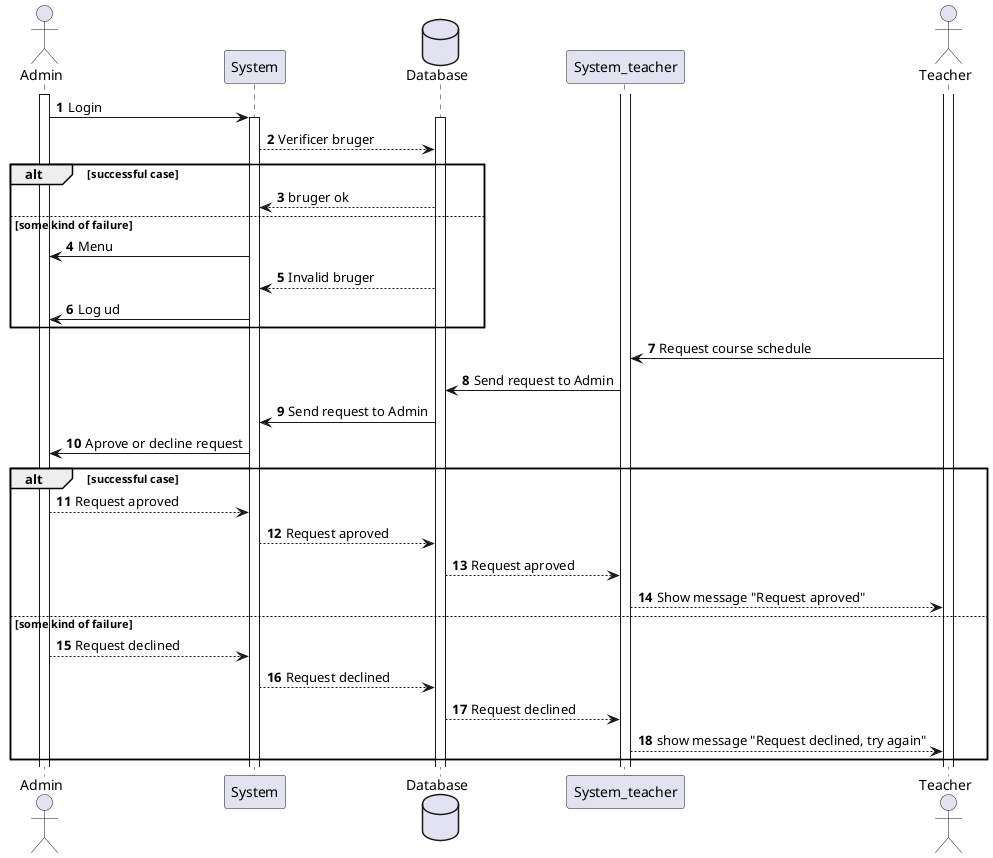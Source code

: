 @startuml
'https://plantuml.com/sequence-diagram

autonumber

actor Admin
activate Admin
Admin -> System : Login
activate System
database Database
activate Database
System --> Database: Verificer bruger
alt successful case
Database --> System: bruger ok
else some kind of failure
System -> Admin: Menu
Database --> System: Invalid bruger
System -> Admin: Log ud
end

activate System_teacher
actor Teacher
activate Teacher
System_teacher <- Teacher: Request course schedule
System_teacher -> Database: Send request to Admin
Database -> System: Send request to Admin
System -> Admin: Aprove or decline request
alt successful case
Admin --> System : Request aproved
System --> Database: Request aproved
Database --> System_teacher: Request aproved
System_teacher --> Teacher: Show message "Request aproved"
else some kind of failure
Admin --> System: Request declined
System --> Database: Request declined
Database --> System_teacher: Request declined
System_teacher --> Teacher: show message "Request declined, try again"
end








@enduml
